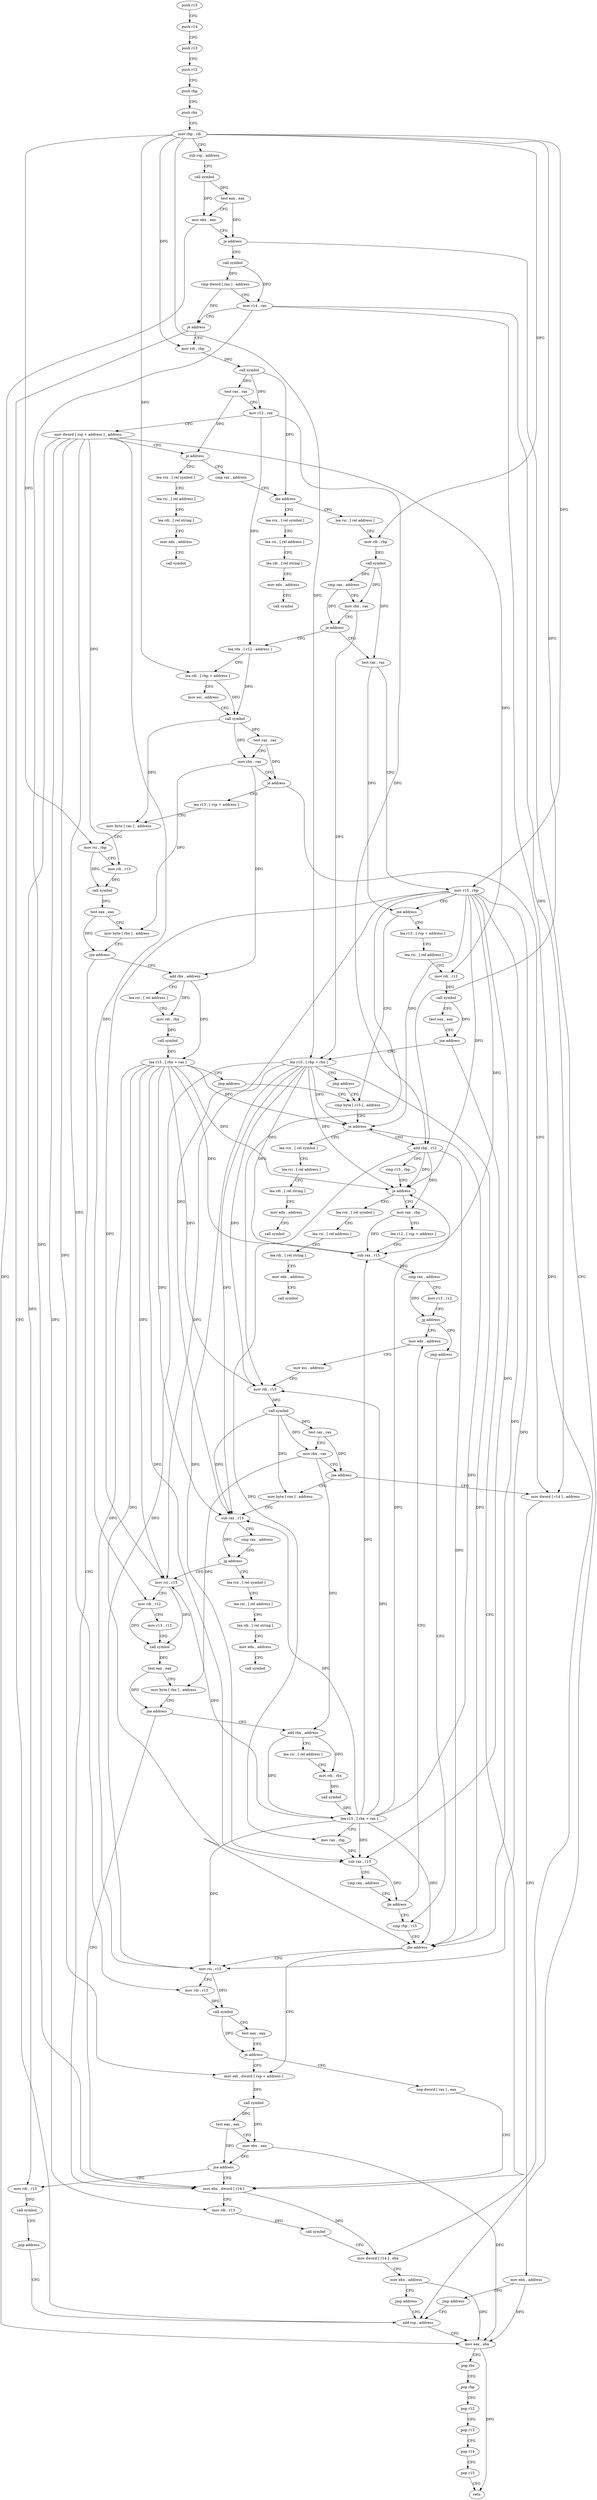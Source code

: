 digraph "func" {
"163984" [label = "push r15" ]
"163986" [label = "push r14" ]
"163988" [label = "push r13" ]
"163990" [label = "push r12" ]
"163992" [label = "push rbp" ]
"163993" [label = "push rbx" ]
"163994" [label = "mov rbp , rdi" ]
"163997" [label = "sub rsp , address" ]
"164001" [label = "call symbol" ]
"164006" [label = "test eax , eax" ]
"164008" [label = "mov ebx , eax" ]
"164010" [label = "je address" ]
"164025" [label = "add rsp , address" ]
"164012" [label = "call symbol" ]
"164029" [label = "mov eax , ebx" ]
"164031" [label = "pop rbx" ]
"164032" [label = "pop rbp" ]
"164033" [label = "pop r12" ]
"164035" [label = "pop r13" ]
"164037" [label = "pop r14" ]
"164039" [label = "pop r15" ]
"164041" [label = "retn" ]
"164017" [label = "cmp dword [ rax ] , address" ]
"164020" [label = "mov r14 , rax" ]
"164023" [label = "je address" ]
"164048" [label = "mov rdi , rbp" ]
"164051" [label = "call symbol" ]
"164056" [label = "test rax , rax" ]
"164059" [label = "mov r12 , rax" ]
"164062" [label = "mov dword [ rsp + address ] , address" ]
"164070" [label = "je address" ]
"164623" [label = "lea rcx , [ rel symbol ]" ]
"164076" [label = "cmp rax , address" ]
"164630" [label = "lea rsi , [ rel address ]" ]
"164637" [label = "lea rdi , [ rel string ]" ]
"164644" [label = "mov edx , address" ]
"164649" [label = "call symbol" ]
"164082" [label = "jbe address" ]
"164654" [label = "lea rcx , [ rel symbol ]" ]
"164088" [label = "lea rsi , [ rel address ]" ]
"164661" [label = "lea rsi , [ rel address ]" ]
"164668" [label = "lea rdi , [ rel string ]" ]
"164675" [label = "mov edx , address" ]
"164680" [label = "call symbol" ]
"164095" [label = "mov rdi , rbp" ]
"164098" [label = "call symbol" ]
"164103" [label = "cmp rax , address" ]
"164107" [label = "mov rbx , rax" ]
"164110" [label = "je address" ]
"164320" [label = "lea rdx , [ r12 - address ]" ]
"164116" [label = "test rax , rax" ]
"164325" [label = "lea rdi , [ rbp + address ]" ]
"164329" [label = "mov esi , address" ]
"164334" [label = "call symbol" ]
"164339" [label = "test rax , rax" ]
"164342" [label = "mov rbx , rax" ]
"164345" [label = "je address" ]
"164294" [label = "mov dword [ r14 ] , address" ]
"164347" [label = "lea r13 , [ rsp + address ]" ]
"164119" [label = "mov r15 , rbp" ]
"164122" [label = "jne address" ]
"164496" [label = "lea r13 , [ rsp + address ]" ]
"164128" [label = "cmp byte [ r15 ] , address" ]
"164301" [label = "mov ebx , address" ]
"164306" [label = "jmp address" ]
"164352" [label = "mov byte [ rax ] , address" ]
"164355" [label = "mov rsi , rbp" ]
"164358" [label = "mov rdi , r13" ]
"164361" [label = "call symbol" ]
"164366" [label = "test eax , eax" ]
"164368" [label = "mov byte [ rbx ] , address" ]
"164371" [label = "jne address" ]
"164432" [label = "mov ebx , dword [ r14 ]" ]
"164373" [label = "add rbx , address" ]
"164501" [label = "lea rsi , [ rel address ]" ]
"164508" [label = "mov rdi , r13" ]
"164511" [label = "call symbol" ]
"164516" [label = "test eax , eax" ]
"164518" [label = "jne address" ]
"164520" [label = "lea r15 , [ rbp + rbx ]" ]
"164132" [label = "je address" ]
"164561" [label = "lea rcx , [ rel symbol ]" ]
"164138" [label = "add rbp , r12" ]
"164435" [label = "mov rdi , r13" ]
"164438" [label = "call symbol" ]
"164443" [label = "mov dword [ r14 ] , ebx" ]
"164446" [label = "mov ebx , address" ]
"164451" [label = "jmp address" ]
"164377" [label = "lea rsi , [ rel address ]" ]
"164384" [label = "mov rdi , rbx" ]
"164387" [label = "call symbol" ]
"164392" [label = "lea r15 , [ rbx + rax ]" ]
"164396" [label = "jmp address" ]
"164525" [label = "jmp address" ]
"164568" [label = "lea rsi , [ rel address ]" ]
"164575" [label = "lea rdi , [ rel string ]" ]
"164582" [label = "mov edx , address" ]
"164587" [label = "call symbol" ]
"164141" [label = "cmp r15 , rbp" ]
"164144" [label = "ja address" ]
"164592" [label = "lea rcx , [ rel symbol ]" ]
"164150" [label = "mov rax , rbp" ]
"164599" [label = "lea rsi , [ rel address ]" ]
"164606" [label = "lea rdi , [ rel string ]" ]
"164613" [label = "mov edx , address" ]
"164618" [label = "call symbol" ]
"164153" [label = "lea r12 , [ rsp + address ]" ]
"164158" [label = "sub rax , r15" ]
"164161" [label = "cmp rax , address" ]
"164167" [label = "mov r13 , r12" ]
"164170" [label = "jg address" ]
"164268" [label = "mov edx , address" ]
"164172" [label = "jmp address" ]
"164273" [label = "mov esi , address" ]
"164278" [label = "mov rdi , r15" ]
"164281" [label = "call symbol" ]
"164286" [label = "test rax , rax" ]
"164289" [label = "mov rbx , rax" ]
"164292" [label = "jne address" ]
"164184" [label = "mov byte [ rax ] , address" ]
"164408" [label = "cmp rbp , r15" ]
"164187" [label = "sub rax , r15" ]
"164190" [label = "cmp rax , address" ]
"164196" [label = "jg address" ]
"164530" [label = "lea rcx , [ rel symbol ]" ]
"164202" [label = "mov rsi , r15" ]
"164411" [label = "jbe address" ]
"164464" [label = "mov edi , dword [ rsp + address ]" ]
"164413" [label = "mov rsi , r15" ]
"164537" [label = "lea rsi , [ rel address ]" ]
"164544" [label = "lea rdi , [ rel string ]" ]
"164551" [label = "mov edx , address" ]
"164556" [label = "call symbol" ]
"164205" [label = "mov rdi , r12" ]
"164208" [label = "mov r13 , r12" ]
"164211" [label = "call symbol" ]
"164216" [label = "test eax , eax" ]
"164218" [label = "mov byte [ rbx ] , address" ]
"164221" [label = "jne address" ]
"164227" [label = "add rbx , address" ]
"164468" [label = "call symbol" ]
"164473" [label = "test eax , eax" ]
"164475" [label = "mov ebx , eax" ]
"164477" [label = "jne address" ]
"164479" [label = "mov rdi , r13" ]
"164416" [label = "mov rdi , r13" ]
"164419" [label = "call symbol" ]
"164424" [label = "test eax , eax" ]
"164426" [label = "je address" ]
"164428" [label = "nop dword [ rax ] , eax" ]
"164231" [label = "lea rsi , [ rel address ]" ]
"164238" [label = "mov rdi , rbx" ]
"164241" [label = "call symbol" ]
"164246" [label = "lea r15 , [ rbx + rax ]" ]
"164250" [label = "mov rax , rbp" ]
"164253" [label = "sub rax , r15" ]
"164256" [label = "cmp rax , address" ]
"164262" [label = "jle address" ]
"164482" [label = "call symbol" ]
"164487" [label = "jmp address" ]
"163984" -> "163986" [ label = "CFG" ]
"163986" -> "163988" [ label = "CFG" ]
"163988" -> "163990" [ label = "CFG" ]
"163990" -> "163992" [ label = "CFG" ]
"163992" -> "163993" [ label = "CFG" ]
"163993" -> "163994" [ label = "CFG" ]
"163994" -> "163997" [ label = "CFG" ]
"163994" -> "164048" [ label = "DFG" ]
"163994" -> "164095" [ label = "DFG" ]
"163994" -> "164325" [ label = "DFG" ]
"163994" -> "164119" [ label = "DFG" ]
"163994" -> "164355" [ label = "DFG" ]
"163994" -> "164520" [ label = "DFG" ]
"163994" -> "164138" [ label = "DFG" ]
"163997" -> "164001" [ label = "CFG" ]
"164001" -> "164006" [ label = "DFG" ]
"164001" -> "164008" [ label = "DFG" ]
"164006" -> "164008" [ label = "CFG" ]
"164006" -> "164010" [ label = "DFG" ]
"164008" -> "164010" [ label = "CFG" ]
"164008" -> "164029" [ label = "DFG" ]
"164010" -> "164025" [ label = "CFG" ]
"164010" -> "164012" [ label = "CFG" ]
"164025" -> "164029" [ label = "CFG" ]
"164012" -> "164017" [ label = "DFG" ]
"164012" -> "164020" [ label = "DFG" ]
"164029" -> "164031" [ label = "CFG" ]
"164029" -> "164041" [ label = "DFG" ]
"164031" -> "164032" [ label = "CFG" ]
"164032" -> "164033" [ label = "CFG" ]
"164033" -> "164035" [ label = "CFG" ]
"164035" -> "164037" [ label = "CFG" ]
"164037" -> "164039" [ label = "CFG" ]
"164039" -> "164041" [ label = "CFG" ]
"164017" -> "164020" [ label = "CFG" ]
"164017" -> "164023" [ label = "DFG" ]
"164020" -> "164023" [ label = "CFG" ]
"164020" -> "164294" [ label = "DFG" ]
"164020" -> "164432" [ label = "DFG" ]
"164020" -> "164443" [ label = "DFG" ]
"164023" -> "164048" [ label = "CFG" ]
"164023" -> "164025" [ label = "CFG" ]
"164048" -> "164051" [ label = "DFG" ]
"164051" -> "164056" [ label = "DFG" ]
"164051" -> "164059" [ label = "DFG" ]
"164051" -> "164082" [ label = "DFG" ]
"164056" -> "164059" [ label = "CFG" ]
"164056" -> "164070" [ label = "DFG" ]
"164059" -> "164062" [ label = "CFG" ]
"164059" -> "164320" [ label = "DFG" ]
"164059" -> "164138" [ label = "DFG" ]
"164062" -> "164070" [ label = "CFG" ]
"164062" -> "164464" [ label = "DFG" ]
"164062" -> "164358" [ label = "DFG" ]
"164062" -> "164508" [ label = "DFG" ]
"164062" -> "164435" [ label = "DFG" ]
"164062" -> "164205" [ label = "DFG" ]
"164062" -> "164416" [ label = "DFG" ]
"164062" -> "164479" [ label = "DFG" ]
"164070" -> "164623" [ label = "CFG" ]
"164070" -> "164076" [ label = "CFG" ]
"164623" -> "164630" [ label = "CFG" ]
"164076" -> "164082" [ label = "CFG" ]
"164630" -> "164637" [ label = "CFG" ]
"164637" -> "164644" [ label = "CFG" ]
"164644" -> "164649" [ label = "CFG" ]
"164082" -> "164654" [ label = "CFG" ]
"164082" -> "164088" [ label = "CFG" ]
"164654" -> "164661" [ label = "CFG" ]
"164088" -> "164095" [ label = "CFG" ]
"164661" -> "164668" [ label = "CFG" ]
"164668" -> "164675" [ label = "CFG" ]
"164675" -> "164680" [ label = "CFG" ]
"164095" -> "164098" [ label = "DFG" ]
"164098" -> "164103" [ label = "DFG" ]
"164098" -> "164107" [ label = "DFG" ]
"164098" -> "164116" [ label = "DFG" ]
"164103" -> "164107" [ label = "CFG" ]
"164103" -> "164110" [ label = "DFG" ]
"164107" -> "164110" [ label = "CFG" ]
"164107" -> "164520" [ label = "DFG" ]
"164110" -> "164320" [ label = "CFG" ]
"164110" -> "164116" [ label = "CFG" ]
"164320" -> "164325" [ label = "CFG" ]
"164320" -> "164334" [ label = "DFG" ]
"164116" -> "164119" [ label = "CFG" ]
"164116" -> "164122" [ label = "DFG" ]
"164325" -> "164329" [ label = "CFG" ]
"164325" -> "164334" [ label = "DFG" ]
"164329" -> "164334" [ label = "CFG" ]
"164334" -> "164339" [ label = "DFG" ]
"164334" -> "164342" [ label = "DFG" ]
"164334" -> "164352" [ label = "DFG" ]
"164339" -> "164342" [ label = "CFG" ]
"164339" -> "164345" [ label = "DFG" ]
"164342" -> "164345" [ label = "CFG" ]
"164342" -> "164368" [ label = "DFG" ]
"164342" -> "164373" [ label = "DFG" ]
"164345" -> "164294" [ label = "CFG" ]
"164345" -> "164347" [ label = "CFG" ]
"164294" -> "164301" [ label = "CFG" ]
"164347" -> "164352" [ label = "CFG" ]
"164119" -> "164122" [ label = "CFG" ]
"164119" -> "164132" [ label = "DFG" ]
"164119" -> "164144" [ label = "DFG" ]
"164119" -> "164158" [ label = "DFG" ]
"164119" -> "164278" [ label = "DFG" ]
"164119" -> "164187" [ label = "DFG" ]
"164119" -> "164411" [ label = "DFG" ]
"164119" -> "164202" [ label = "DFG" ]
"164119" -> "164413" [ label = "DFG" ]
"164119" -> "164253" [ label = "DFG" ]
"164122" -> "164496" [ label = "CFG" ]
"164122" -> "164128" [ label = "CFG" ]
"164496" -> "164501" [ label = "CFG" ]
"164128" -> "164132" [ label = "CFG" ]
"164301" -> "164306" [ label = "CFG" ]
"164301" -> "164029" [ label = "DFG" ]
"164306" -> "164025" [ label = "CFG" ]
"164352" -> "164355" [ label = "CFG" ]
"164355" -> "164358" [ label = "CFG" ]
"164355" -> "164361" [ label = "DFG" ]
"164358" -> "164361" [ label = "DFG" ]
"164361" -> "164366" [ label = "DFG" ]
"164366" -> "164368" [ label = "CFG" ]
"164366" -> "164371" [ label = "DFG" ]
"164368" -> "164371" [ label = "CFG" ]
"164371" -> "164432" [ label = "CFG" ]
"164371" -> "164373" [ label = "CFG" ]
"164432" -> "164435" [ label = "CFG" ]
"164432" -> "164443" [ label = "DFG" ]
"164373" -> "164377" [ label = "CFG" ]
"164373" -> "164384" [ label = "DFG" ]
"164373" -> "164392" [ label = "DFG" ]
"164501" -> "164508" [ label = "CFG" ]
"164508" -> "164511" [ label = "DFG" ]
"164511" -> "164516" [ label = "CFG" ]
"164511" -> "164518" [ label = "DFG" ]
"164516" -> "164518" [ label = "CFG" ]
"164518" -> "164432" [ label = "CFG" ]
"164518" -> "164520" [ label = "CFG" ]
"164520" -> "164525" [ label = "CFG" ]
"164520" -> "164132" [ label = "DFG" ]
"164520" -> "164144" [ label = "DFG" ]
"164520" -> "164158" [ label = "DFG" ]
"164520" -> "164278" [ label = "DFG" ]
"164520" -> "164187" [ label = "DFG" ]
"164520" -> "164411" [ label = "DFG" ]
"164520" -> "164202" [ label = "DFG" ]
"164520" -> "164413" [ label = "DFG" ]
"164520" -> "164253" [ label = "DFG" ]
"164132" -> "164561" [ label = "CFG" ]
"164132" -> "164138" [ label = "CFG" ]
"164561" -> "164568" [ label = "CFG" ]
"164138" -> "164141" [ label = "CFG" ]
"164138" -> "164144" [ label = "DFG" ]
"164138" -> "164150" [ label = "DFG" ]
"164138" -> "164411" [ label = "DFG" ]
"164138" -> "164250" [ label = "DFG" ]
"164435" -> "164438" [ label = "DFG" ]
"164438" -> "164443" [ label = "CFG" ]
"164443" -> "164446" [ label = "CFG" ]
"164446" -> "164451" [ label = "CFG" ]
"164446" -> "164029" [ label = "DFG" ]
"164451" -> "164025" [ label = "CFG" ]
"164377" -> "164384" [ label = "CFG" ]
"164384" -> "164387" [ label = "DFG" ]
"164387" -> "164392" [ label = "DFG" ]
"164392" -> "164396" [ label = "CFG" ]
"164392" -> "164132" [ label = "DFG" ]
"164392" -> "164144" [ label = "DFG" ]
"164392" -> "164158" [ label = "DFG" ]
"164392" -> "164278" [ label = "DFG" ]
"164392" -> "164187" [ label = "DFG" ]
"164392" -> "164411" [ label = "DFG" ]
"164392" -> "164202" [ label = "DFG" ]
"164392" -> "164413" [ label = "DFG" ]
"164392" -> "164253" [ label = "DFG" ]
"164396" -> "164128" [ label = "CFG" ]
"164525" -> "164128" [ label = "CFG" ]
"164568" -> "164575" [ label = "CFG" ]
"164575" -> "164582" [ label = "CFG" ]
"164582" -> "164587" [ label = "CFG" ]
"164141" -> "164144" [ label = "CFG" ]
"164144" -> "164592" [ label = "CFG" ]
"164144" -> "164150" [ label = "CFG" ]
"164592" -> "164599" [ label = "CFG" ]
"164150" -> "164153" [ label = "CFG" ]
"164150" -> "164158" [ label = "DFG" ]
"164599" -> "164606" [ label = "CFG" ]
"164606" -> "164613" [ label = "CFG" ]
"164613" -> "164618" [ label = "CFG" ]
"164153" -> "164158" [ label = "CFG" ]
"164158" -> "164161" [ label = "DFG" ]
"164161" -> "164167" [ label = "CFG" ]
"164161" -> "164170" [ label = "DFG" ]
"164167" -> "164170" [ label = "CFG" ]
"164170" -> "164268" [ label = "CFG" ]
"164170" -> "164172" [ label = "CFG" ]
"164268" -> "164273" [ label = "CFG" ]
"164172" -> "164408" [ label = "CFG" ]
"164273" -> "164278" [ label = "CFG" ]
"164278" -> "164281" [ label = "DFG" ]
"164281" -> "164286" [ label = "DFG" ]
"164281" -> "164289" [ label = "DFG" ]
"164281" -> "164184" [ label = "DFG" ]
"164281" -> "164187" [ label = "DFG" ]
"164286" -> "164289" [ label = "CFG" ]
"164286" -> "164292" [ label = "DFG" ]
"164289" -> "164292" [ label = "CFG" ]
"164289" -> "164218" [ label = "DFG" ]
"164289" -> "164227" [ label = "DFG" ]
"164292" -> "164184" [ label = "CFG" ]
"164292" -> "164294" [ label = "CFG" ]
"164184" -> "164187" [ label = "CFG" ]
"164408" -> "164411" [ label = "CFG" ]
"164187" -> "164190" [ label = "CFG" ]
"164187" -> "164196" [ label = "DFG" ]
"164190" -> "164196" [ label = "CFG" ]
"164196" -> "164530" [ label = "CFG" ]
"164196" -> "164202" [ label = "CFG" ]
"164530" -> "164537" [ label = "CFG" ]
"164202" -> "164205" [ label = "CFG" ]
"164202" -> "164211" [ label = "DFG" ]
"164411" -> "164464" [ label = "CFG" ]
"164411" -> "164413" [ label = "CFG" ]
"164464" -> "164468" [ label = "DFG" ]
"164413" -> "164416" [ label = "CFG" ]
"164413" -> "164419" [ label = "DFG" ]
"164537" -> "164544" [ label = "CFG" ]
"164544" -> "164551" [ label = "CFG" ]
"164551" -> "164556" [ label = "CFG" ]
"164205" -> "164208" [ label = "CFG" ]
"164205" -> "164211" [ label = "DFG" ]
"164208" -> "164211" [ label = "CFG" ]
"164211" -> "164216" [ label = "DFG" ]
"164216" -> "164218" [ label = "CFG" ]
"164216" -> "164221" [ label = "DFG" ]
"164218" -> "164221" [ label = "CFG" ]
"164221" -> "164432" [ label = "CFG" ]
"164221" -> "164227" [ label = "CFG" ]
"164227" -> "164231" [ label = "CFG" ]
"164227" -> "164238" [ label = "DFG" ]
"164227" -> "164246" [ label = "DFG" ]
"164468" -> "164473" [ label = "DFG" ]
"164468" -> "164475" [ label = "DFG" ]
"164473" -> "164475" [ label = "CFG" ]
"164473" -> "164477" [ label = "DFG" ]
"164475" -> "164477" [ label = "CFG" ]
"164475" -> "164029" [ label = "DFG" ]
"164477" -> "164432" [ label = "CFG" ]
"164477" -> "164479" [ label = "CFG" ]
"164479" -> "164482" [ label = "DFG" ]
"164416" -> "164419" [ label = "DFG" ]
"164419" -> "164424" [ label = "CFG" ]
"164419" -> "164426" [ label = "DFG" ]
"164424" -> "164426" [ label = "CFG" ]
"164426" -> "164464" [ label = "CFG" ]
"164426" -> "164428" [ label = "CFG" ]
"164428" -> "164432" [ label = "CFG" ]
"164231" -> "164238" [ label = "CFG" ]
"164238" -> "164241" [ label = "DFG" ]
"164241" -> "164246" [ label = "DFG" ]
"164246" -> "164250" [ label = "CFG" ]
"164246" -> "164132" [ label = "DFG" ]
"164246" -> "164158" [ label = "DFG" ]
"164246" -> "164278" [ label = "DFG" ]
"164246" -> "164187" [ label = "DFG" ]
"164246" -> "164411" [ label = "DFG" ]
"164246" -> "164202" [ label = "DFG" ]
"164246" -> "164413" [ label = "DFG" ]
"164246" -> "164144" [ label = "DFG" ]
"164246" -> "164253" [ label = "DFG" ]
"164250" -> "164253" [ label = "DFG" ]
"164253" -> "164256" [ label = "CFG" ]
"164253" -> "164262" [ label = "DFG" ]
"164256" -> "164262" [ label = "CFG" ]
"164262" -> "164408" [ label = "CFG" ]
"164262" -> "164268" [ label = "CFG" ]
"164482" -> "164487" [ label = "CFG" ]
"164487" -> "164025" [ label = "CFG" ]
}
